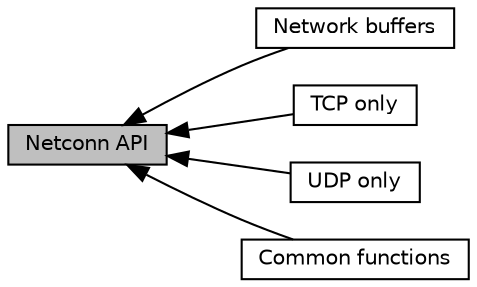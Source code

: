 digraph "Netconn API"
{
  edge [fontname="Helvetica",fontsize="10",labelfontname="Helvetica",labelfontsize="10"];
  node [fontname="Helvetica",fontsize="10",shape=box];
  rankdir=LR;
  Node5 [label="Network buffers",height=0.2,width=0.4,color="black", fillcolor="white", style="filled",URL="$group__netbuf.html",tooltip=" "];
  Node3 [label="TCP only",height=0.2,width=0.4,color="black", fillcolor="white", style="filled",URL="$group__netconn__tcp.html",tooltip=" "];
  Node1 [label="Netconn API",height=0.2,width=0.4,color="black", fillcolor="grey75", style="filled", fontcolor="black",tooltip=" "];
  Node4 [label="UDP only",height=0.2,width=0.4,color="black", fillcolor="white", style="filled",URL="$group__netconn__udp.html",tooltip=" "];
  Node2 [label="Common functions",height=0.2,width=0.4,color="black", fillcolor="white", style="filled",URL="$group__netconn__common.html",tooltip=" "];
  Node1->Node2 [shape=plaintext, dir="back", style="solid"];
  Node1->Node3 [shape=plaintext, dir="back", style="solid"];
  Node1->Node4 [shape=plaintext, dir="back", style="solid"];
  Node1->Node5 [shape=plaintext, dir="back", style="solid"];
}
